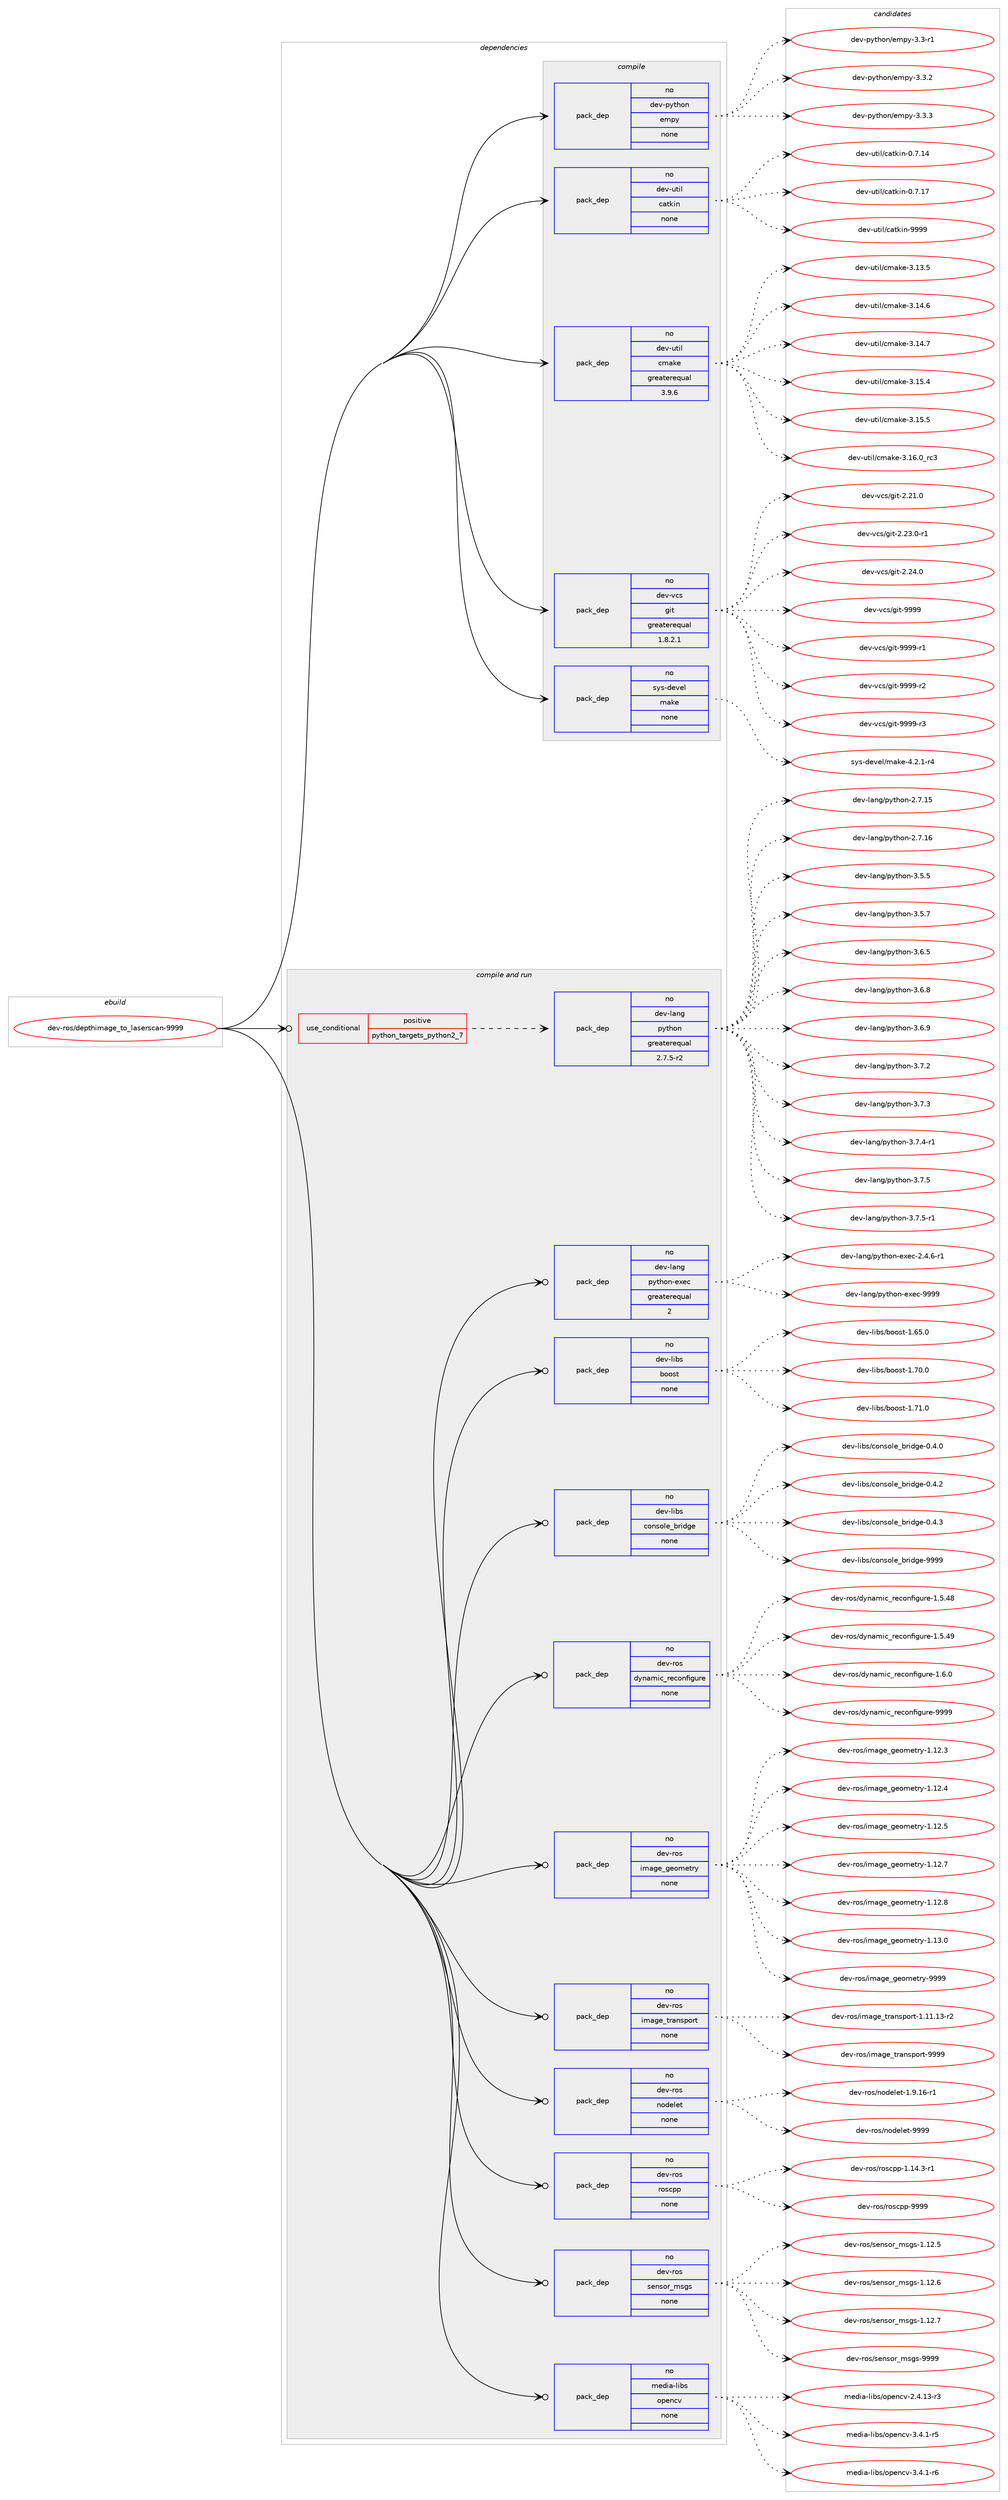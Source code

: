 digraph prolog {

# *************
# Graph options
# *************

newrank=true;
concentrate=true;
compound=true;
graph [rankdir=LR,fontname=Helvetica,fontsize=10,ranksep=1.5];#, ranksep=2.5, nodesep=0.2];
edge  [arrowhead=vee];
node  [fontname=Helvetica,fontsize=10];

# **********
# The ebuild
# **********

subgraph cluster_leftcol {
color=gray;
rank=same;
label=<<i>ebuild</i>>;
id [label="dev-ros/depthimage_to_laserscan-9999", color=red, width=4, href="../dev-ros/depthimage_to_laserscan-9999.svg"];
}

# ****************
# The dependencies
# ****************

subgraph cluster_midcol {
color=gray;
label=<<i>dependencies</i>>;
subgraph cluster_compile {
fillcolor="#eeeeee";
style=filled;
label=<<i>compile</i>>;
subgraph pack485866 {
dependency650807 [label=<<TABLE BORDER="0" CELLBORDER="1" CELLSPACING="0" CELLPADDING="4" WIDTH="220"><TR><TD ROWSPAN="6" CELLPADDING="30">pack_dep</TD></TR><TR><TD WIDTH="110">no</TD></TR><TR><TD>dev-python</TD></TR><TR><TD>empy</TD></TR><TR><TD>none</TD></TR><TR><TD></TD></TR></TABLE>>, shape=none, color=blue];
}
id:e -> dependency650807:w [weight=20,style="solid",arrowhead="vee"];
subgraph pack485867 {
dependency650808 [label=<<TABLE BORDER="0" CELLBORDER="1" CELLSPACING="0" CELLPADDING="4" WIDTH="220"><TR><TD ROWSPAN="6" CELLPADDING="30">pack_dep</TD></TR><TR><TD WIDTH="110">no</TD></TR><TR><TD>dev-util</TD></TR><TR><TD>catkin</TD></TR><TR><TD>none</TD></TR><TR><TD></TD></TR></TABLE>>, shape=none, color=blue];
}
id:e -> dependency650808:w [weight=20,style="solid",arrowhead="vee"];
subgraph pack485868 {
dependency650809 [label=<<TABLE BORDER="0" CELLBORDER="1" CELLSPACING="0" CELLPADDING="4" WIDTH="220"><TR><TD ROWSPAN="6" CELLPADDING="30">pack_dep</TD></TR><TR><TD WIDTH="110">no</TD></TR><TR><TD>dev-util</TD></TR><TR><TD>cmake</TD></TR><TR><TD>greaterequal</TD></TR><TR><TD>3.9.6</TD></TR></TABLE>>, shape=none, color=blue];
}
id:e -> dependency650809:w [weight=20,style="solid",arrowhead="vee"];
subgraph pack485869 {
dependency650810 [label=<<TABLE BORDER="0" CELLBORDER="1" CELLSPACING="0" CELLPADDING="4" WIDTH="220"><TR><TD ROWSPAN="6" CELLPADDING="30">pack_dep</TD></TR><TR><TD WIDTH="110">no</TD></TR><TR><TD>dev-vcs</TD></TR><TR><TD>git</TD></TR><TR><TD>greaterequal</TD></TR><TR><TD>1.8.2.1</TD></TR></TABLE>>, shape=none, color=blue];
}
id:e -> dependency650810:w [weight=20,style="solid",arrowhead="vee"];
subgraph pack485870 {
dependency650811 [label=<<TABLE BORDER="0" CELLBORDER="1" CELLSPACING="0" CELLPADDING="4" WIDTH="220"><TR><TD ROWSPAN="6" CELLPADDING="30">pack_dep</TD></TR><TR><TD WIDTH="110">no</TD></TR><TR><TD>sys-devel</TD></TR><TR><TD>make</TD></TR><TR><TD>none</TD></TR><TR><TD></TD></TR></TABLE>>, shape=none, color=blue];
}
id:e -> dependency650811:w [weight=20,style="solid",arrowhead="vee"];
}
subgraph cluster_compileandrun {
fillcolor="#eeeeee";
style=filled;
label=<<i>compile and run</i>>;
subgraph cond153035 {
dependency650812 [label=<<TABLE BORDER="0" CELLBORDER="1" CELLSPACING="0" CELLPADDING="4"><TR><TD ROWSPAN="3" CELLPADDING="10">use_conditional</TD></TR><TR><TD>positive</TD></TR><TR><TD>python_targets_python2_7</TD></TR></TABLE>>, shape=none, color=red];
subgraph pack485871 {
dependency650813 [label=<<TABLE BORDER="0" CELLBORDER="1" CELLSPACING="0" CELLPADDING="4" WIDTH="220"><TR><TD ROWSPAN="6" CELLPADDING="30">pack_dep</TD></TR><TR><TD WIDTH="110">no</TD></TR><TR><TD>dev-lang</TD></TR><TR><TD>python</TD></TR><TR><TD>greaterequal</TD></TR><TR><TD>2.7.5-r2</TD></TR></TABLE>>, shape=none, color=blue];
}
dependency650812:e -> dependency650813:w [weight=20,style="dashed",arrowhead="vee"];
}
id:e -> dependency650812:w [weight=20,style="solid",arrowhead="odotvee"];
subgraph pack485872 {
dependency650814 [label=<<TABLE BORDER="0" CELLBORDER="1" CELLSPACING="0" CELLPADDING="4" WIDTH="220"><TR><TD ROWSPAN="6" CELLPADDING="30">pack_dep</TD></TR><TR><TD WIDTH="110">no</TD></TR><TR><TD>dev-lang</TD></TR><TR><TD>python-exec</TD></TR><TR><TD>greaterequal</TD></TR><TR><TD>2</TD></TR></TABLE>>, shape=none, color=blue];
}
id:e -> dependency650814:w [weight=20,style="solid",arrowhead="odotvee"];
subgraph pack485873 {
dependency650815 [label=<<TABLE BORDER="0" CELLBORDER="1" CELLSPACING="0" CELLPADDING="4" WIDTH="220"><TR><TD ROWSPAN="6" CELLPADDING="30">pack_dep</TD></TR><TR><TD WIDTH="110">no</TD></TR><TR><TD>dev-libs</TD></TR><TR><TD>boost</TD></TR><TR><TD>none</TD></TR><TR><TD></TD></TR></TABLE>>, shape=none, color=blue];
}
id:e -> dependency650815:w [weight=20,style="solid",arrowhead="odotvee"];
subgraph pack485874 {
dependency650816 [label=<<TABLE BORDER="0" CELLBORDER="1" CELLSPACING="0" CELLPADDING="4" WIDTH="220"><TR><TD ROWSPAN="6" CELLPADDING="30">pack_dep</TD></TR><TR><TD WIDTH="110">no</TD></TR><TR><TD>dev-libs</TD></TR><TR><TD>console_bridge</TD></TR><TR><TD>none</TD></TR><TR><TD></TD></TR></TABLE>>, shape=none, color=blue];
}
id:e -> dependency650816:w [weight=20,style="solid",arrowhead="odotvee"];
subgraph pack485875 {
dependency650817 [label=<<TABLE BORDER="0" CELLBORDER="1" CELLSPACING="0" CELLPADDING="4" WIDTH="220"><TR><TD ROWSPAN="6" CELLPADDING="30">pack_dep</TD></TR><TR><TD WIDTH="110">no</TD></TR><TR><TD>dev-ros</TD></TR><TR><TD>dynamic_reconfigure</TD></TR><TR><TD>none</TD></TR><TR><TD></TD></TR></TABLE>>, shape=none, color=blue];
}
id:e -> dependency650817:w [weight=20,style="solid",arrowhead="odotvee"];
subgraph pack485876 {
dependency650818 [label=<<TABLE BORDER="0" CELLBORDER="1" CELLSPACING="0" CELLPADDING="4" WIDTH="220"><TR><TD ROWSPAN="6" CELLPADDING="30">pack_dep</TD></TR><TR><TD WIDTH="110">no</TD></TR><TR><TD>dev-ros</TD></TR><TR><TD>image_geometry</TD></TR><TR><TD>none</TD></TR><TR><TD></TD></TR></TABLE>>, shape=none, color=blue];
}
id:e -> dependency650818:w [weight=20,style="solid",arrowhead="odotvee"];
subgraph pack485877 {
dependency650819 [label=<<TABLE BORDER="0" CELLBORDER="1" CELLSPACING="0" CELLPADDING="4" WIDTH="220"><TR><TD ROWSPAN="6" CELLPADDING="30">pack_dep</TD></TR><TR><TD WIDTH="110">no</TD></TR><TR><TD>dev-ros</TD></TR><TR><TD>image_transport</TD></TR><TR><TD>none</TD></TR><TR><TD></TD></TR></TABLE>>, shape=none, color=blue];
}
id:e -> dependency650819:w [weight=20,style="solid",arrowhead="odotvee"];
subgraph pack485878 {
dependency650820 [label=<<TABLE BORDER="0" CELLBORDER="1" CELLSPACING="0" CELLPADDING="4" WIDTH="220"><TR><TD ROWSPAN="6" CELLPADDING="30">pack_dep</TD></TR><TR><TD WIDTH="110">no</TD></TR><TR><TD>dev-ros</TD></TR><TR><TD>nodelet</TD></TR><TR><TD>none</TD></TR><TR><TD></TD></TR></TABLE>>, shape=none, color=blue];
}
id:e -> dependency650820:w [weight=20,style="solid",arrowhead="odotvee"];
subgraph pack485879 {
dependency650821 [label=<<TABLE BORDER="0" CELLBORDER="1" CELLSPACING="0" CELLPADDING="4" WIDTH="220"><TR><TD ROWSPAN="6" CELLPADDING="30">pack_dep</TD></TR><TR><TD WIDTH="110">no</TD></TR><TR><TD>dev-ros</TD></TR><TR><TD>roscpp</TD></TR><TR><TD>none</TD></TR><TR><TD></TD></TR></TABLE>>, shape=none, color=blue];
}
id:e -> dependency650821:w [weight=20,style="solid",arrowhead="odotvee"];
subgraph pack485880 {
dependency650822 [label=<<TABLE BORDER="0" CELLBORDER="1" CELLSPACING="0" CELLPADDING="4" WIDTH="220"><TR><TD ROWSPAN="6" CELLPADDING="30">pack_dep</TD></TR><TR><TD WIDTH="110">no</TD></TR><TR><TD>dev-ros</TD></TR><TR><TD>sensor_msgs</TD></TR><TR><TD>none</TD></TR><TR><TD></TD></TR></TABLE>>, shape=none, color=blue];
}
id:e -> dependency650822:w [weight=20,style="solid",arrowhead="odotvee"];
subgraph pack485881 {
dependency650823 [label=<<TABLE BORDER="0" CELLBORDER="1" CELLSPACING="0" CELLPADDING="4" WIDTH="220"><TR><TD ROWSPAN="6" CELLPADDING="30">pack_dep</TD></TR><TR><TD WIDTH="110">no</TD></TR><TR><TD>media-libs</TD></TR><TR><TD>opencv</TD></TR><TR><TD>none</TD></TR><TR><TD></TD></TR></TABLE>>, shape=none, color=blue];
}
id:e -> dependency650823:w [weight=20,style="solid",arrowhead="odotvee"];
}
subgraph cluster_run {
fillcolor="#eeeeee";
style=filled;
label=<<i>run</i>>;
}
}

# **************
# The candidates
# **************

subgraph cluster_choices {
rank=same;
color=gray;
label=<<i>candidates</i>>;

subgraph choice485866 {
color=black;
nodesep=1;
choice1001011184511212111610411111047101109112121455146514511449 [label="dev-python/empy-3.3-r1", color=red, width=4,href="../dev-python/empy-3.3-r1.svg"];
choice1001011184511212111610411111047101109112121455146514650 [label="dev-python/empy-3.3.2", color=red, width=4,href="../dev-python/empy-3.3.2.svg"];
choice1001011184511212111610411111047101109112121455146514651 [label="dev-python/empy-3.3.3", color=red, width=4,href="../dev-python/empy-3.3.3.svg"];
dependency650807:e -> choice1001011184511212111610411111047101109112121455146514511449:w [style=dotted,weight="100"];
dependency650807:e -> choice1001011184511212111610411111047101109112121455146514650:w [style=dotted,weight="100"];
dependency650807:e -> choice1001011184511212111610411111047101109112121455146514651:w [style=dotted,weight="100"];
}
subgraph choice485867 {
color=black;
nodesep=1;
choice1001011184511711610510847999711610710511045484655464952 [label="dev-util/catkin-0.7.14", color=red, width=4,href="../dev-util/catkin-0.7.14.svg"];
choice1001011184511711610510847999711610710511045484655464955 [label="dev-util/catkin-0.7.17", color=red, width=4,href="../dev-util/catkin-0.7.17.svg"];
choice100101118451171161051084799971161071051104557575757 [label="dev-util/catkin-9999", color=red, width=4,href="../dev-util/catkin-9999.svg"];
dependency650808:e -> choice1001011184511711610510847999711610710511045484655464952:w [style=dotted,weight="100"];
dependency650808:e -> choice1001011184511711610510847999711610710511045484655464955:w [style=dotted,weight="100"];
dependency650808:e -> choice100101118451171161051084799971161071051104557575757:w [style=dotted,weight="100"];
}
subgraph choice485868 {
color=black;
nodesep=1;
choice1001011184511711610510847991099710710145514649514653 [label="dev-util/cmake-3.13.5", color=red, width=4,href="../dev-util/cmake-3.13.5.svg"];
choice1001011184511711610510847991099710710145514649524654 [label="dev-util/cmake-3.14.6", color=red, width=4,href="../dev-util/cmake-3.14.6.svg"];
choice1001011184511711610510847991099710710145514649524655 [label="dev-util/cmake-3.14.7", color=red, width=4,href="../dev-util/cmake-3.14.7.svg"];
choice1001011184511711610510847991099710710145514649534652 [label="dev-util/cmake-3.15.4", color=red, width=4,href="../dev-util/cmake-3.15.4.svg"];
choice1001011184511711610510847991099710710145514649534653 [label="dev-util/cmake-3.15.5", color=red, width=4,href="../dev-util/cmake-3.15.5.svg"];
choice1001011184511711610510847991099710710145514649544648951149951 [label="dev-util/cmake-3.16.0_rc3", color=red, width=4,href="../dev-util/cmake-3.16.0_rc3.svg"];
dependency650809:e -> choice1001011184511711610510847991099710710145514649514653:w [style=dotted,weight="100"];
dependency650809:e -> choice1001011184511711610510847991099710710145514649524654:w [style=dotted,weight="100"];
dependency650809:e -> choice1001011184511711610510847991099710710145514649524655:w [style=dotted,weight="100"];
dependency650809:e -> choice1001011184511711610510847991099710710145514649534652:w [style=dotted,weight="100"];
dependency650809:e -> choice1001011184511711610510847991099710710145514649534653:w [style=dotted,weight="100"];
dependency650809:e -> choice1001011184511711610510847991099710710145514649544648951149951:w [style=dotted,weight="100"];
}
subgraph choice485869 {
color=black;
nodesep=1;
choice10010111845118991154710310511645504650494648 [label="dev-vcs/git-2.21.0", color=red, width=4,href="../dev-vcs/git-2.21.0.svg"];
choice100101118451189911547103105116455046505146484511449 [label="dev-vcs/git-2.23.0-r1", color=red, width=4,href="../dev-vcs/git-2.23.0-r1.svg"];
choice10010111845118991154710310511645504650524648 [label="dev-vcs/git-2.24.0", color=red, width=4,href="../dev-vcs/git-2.24.0.svg"];
choice1001011184511899115471031051164557575757 [label="dev-vcs/git-9999", color=red, width=4,href="../dev-vcs/git-9999.svg"];
choice10010111845118991154710310511645575757574511449 [label="dev-vcs/git-9999-r1", color=red, width=4,href="../dev-vcs/git-9999-r1.svg"];
choice10010111845118991154710310511645575757574511450 [label="dev-vcs/git-9999-r2", color=red, width=4,href="../dev-vcs/git-9999-r2.svg"];
choice10010111845118991154710310511645575757574511451 [label="dev-vcs/git-9999-r3", color=red, width=4,href="../dev-vcs/git-9999-r3.svg"];
dependency650810:e -> choice10010111845118991154710310511645504650494648:w [style=dotted,weight="100"];
dependency650810:e -> choice100101118451189911547103105116455046505146484511449:w [style=dotted,weight="100"];
dependency650810:e -> choice10010111845118991154710310511645504650524648:w [style=dotted,weight="100"];
dependency650810:e -> choice1001011184511899115471031051164557575757:w [style=dotted,weight="100"];
dependency650810:e -> choice10010111845118991154710310511645575757574511449:w [style=dotted,weight="100"];
dependency650810:e -> choice10010111845118991154710310511645575757574511450:w [style=dotted,weight="100"];
dependency650810:e -> choice10010111845118991154710310511645575757574511451:w [style=dotted,weight="100"];
}
subgraph choice485870 {
color=black;
nodesep=1;
choice1151211154510010111810110847109971071014552465046494511452 [label="sys-devel/make-4.2.1-r4", color=red, width=4,href="../sys-devel/make-4.2.1-r4.svg"];
dependency650811:e -> choice1151211154510010111810110847109971071014552465046494511452:w [style=dotted,weight="100"];
}
subgraph choice485871 {
color=black;
nodesep=1;
choice10010111845108971101034711212111610411111045504655464953 [label="dev-lang/python-2.7.15", color=red, width=4,href="../dev-lang/python-2.7.15.svg"];
choice10010111845108971101034711212111610411111045504655464954 [label="dev-lang/python-2.7.16", color=red, width=4,href="../dev-lang/python-2.7.16.svg"];
choice100101118451089711010347112121116104111110455146534653 [label="dev-lang/python-3.5.5", color=red, width=4,href="../dev-lang/python-3.5.5.svg"];
choice100101118451089711010347112121116104111110455146534655 [label="dev-lang/python-3.5.7", color=red, width=4,href="../dev-lang/python-3.5.7.svg"];
choice100101118451089711010347112121116104111110455146544653 [label="dev-lang/python-3.6.5", color=red, width=4,href="../dev-lang/python-3.6.5.svg"];
choice100101118451089711010347112121116104111110455146544656 [label="dev-lang/python-3.6.8", color=red, width=4,href="../dev-lang/python-3.6.8.svg"];
choice100101118451089711010347112121116104111110455146544657 [label="dev-lang/python-3.6.9", color=red, width=4,href="../dev-lang/python-3.6.9.svg"];
choice100101118451089711010347112121116104111110455146554650 [label="dev-lang/python-3.7.2", color=red, width=4,href="../dev-lang/python-3.7.2.svg"];
choice100101118451089711010347112121116104111110455146554651 [label="dev-lang/python-3.7.3", color=red, width=4,href="../dev-lang/python-3.7.3.svg"];
choice1001011184510897110103471121211161041111104551465546524511449 [label="dev-lang/python-3.7.4-r1", color=red, width=4,href="../dev-lang/python-3.7.4-r1.svg"];
choice100101118451089711010347112121116104111110455146554653 [label="dev-lang/python-3.7.5", color=red, width=4,href="../dev-lang/python-3.7.5.svg"];
choice1001011184510897110103471121211161041111104551465546534511449 [label="dev-lang/python-3.7.5-r1", color=red, width=4,href="../dev-lang/python-3.7.5-r1.svg"];
dependency650813:e -> choice10010111845108971101034711212111610411111045504655464953:w [style=dotted,weight="100"];
dependency650813:e -> choice10010111845108971101034711212111610411111045504655464954:w [style=dotted,weight="100"];
dependency650813:e -> choice100101118451089711010347112121116104111110455146534653:w [style=dotted,weight="100"];
dependency650813:e -> choice100101118451089711010347112121116104111110455146534655:w [style=dotted,weight="100"];
dependency650813:e -> choice100101118451089711010347112121116104111110455146544653:w [style=dotted,weight="100"];
dependency650813:e -> choice100101118451089711010347112121116104111110455146544656:w [style=dotted,weight="100"];
dependency650813:e -> choice100101118451089711010347112121116104111110455146544657:w [style=dotted,weight="100"];
dependency650813:e -> choice100101118451089711010347112121116104111110455146554650:w [style=dotted,weight="100"];
dependency650813:e -> choice100101118451089711010347112121116104111110455146554651:w [style=dotted,weight="100"];
dependency650813:e -> choice1001011184510897110103471121211161041111104551465546524511449:w [style=dotted,weight="100"];
dependency650813:e -> choice100101118451089711010347112121116104111110455146554653:w [style=dotted,weight="100"];
dependency650813:e -> choice1001011184510897110103471121211161041111104551465546534511449:w [style=dotted,weight="100"];
}
subgraph choice485872 {
color=black;
nodesep=1;
choice10010111845108971101034711212111610411111045101120101994550465246544511449 [label="dev-lang/python-exec-2.4.6-r1", color=red, width=4,href="../dev-lang/python-exec-2.4.6-r1.svg"];
choice10010111845108971101034711212111610411111045101120101994557575757 [label="dev-lang/python-exec-9999", color=red, width=4,href="../dev-lang/python-exec-9999.svg"];
dependency650814:e -> choice10010111845108971101034711212111610411111045101120101994550465246544511449:w [style=dotted,weight="100"];
dependency650814:e -> choice10010111845108971101034711212111610411111045101120101994557575757:w [style=dotted,weight="100"];
}
subgraph choice485873 {
color=black;
nodesep=1;
choice1001011184510810598115479811111111511645494654534648 [label="dev-libs/boost-1.65.0", color=red, width=4,href="../dev-libs/boost-1.65.0.svg"];
choice1001011184510810598115479811111111511645494655484648 [label="dev-libs/boost-1.70.0", color=red, width=4,href="../dev-libs/boost-1.70.0.svg"];
choice1001011184510810598115479811111111511645494655494648 [label="dev-libs/boost-1.71.0", color=red, width=4,href="../dev-libs/boost-1.71.0.svg"];
dependency650815:e -> choice1001011184510810598115479811111111511645494654534648:w [style=dotted,weight="100"];
dependency650815:e -> choice1001011184510810598115479811111111511645494655484648:w [style=dotted,weight="100"];
dependency650815:e -> choice1001011184510810598115479811111111511645494655494648:w [style=dotted,weight="100"];
}
subgraph choice485874 {
color=black;
nodesep=1;
choice100101118451081059811547991111101151111081019598114105100103101454846524648 [label="dev-libs/console_bridge-0.4.0", color=red, width=4,href="../dev-libs/console_bridge-0.4.0.svg"];
choice100101118451081059811547991111101151111081019598114105100103101454846524650 [label="dev-libs/console_bridge-0.4.2", color=red, width=4,href="../dev-libs/console_bridge-0.4.2.svg"];
choice100101118451081059811547991111101151111081019598114105100103101454846524651 [label="dev-libs/console_bridge-0.4.3", color=red, width=4,href="../dev-libs/console_bridge-0.4.3.svg"];
choice1001011184510810598115479911111011511110810195981141051001031014557575757 [label="dev-libs/console_bridge-9999", color=red, width=4,href="../dev-libs/console_bridge-9999.svg"];
dependency650816:e -> choice100101118451081059811547991111101151111081019598114105100103101454846524648:w [style=dotted,weight="100"];
dependency650816:e -> choice100101118451081059811547991111101151111081019598114105100103101454846524650:w [style=dotted,weight="100"];
dependency650816:e -> choice100101118451081059811547991111101151111081019598114105100103101454846524651:w [style=dotted,weight="100"];
dependency650816:e -> choice1001011184510810598115479911111011511110810195981141051001031014557575757:w [style=dotted,weight="100"];
}
subgraph choice485875 {
color=black;
nodesep=1;
choice10010111845114111115471001211109710910599951141019911111010210510311711410145494653465256 [label="dev-ros/dynamic_reconfigure-1.5.48", color=red, width=4,href="../dev-ros/dynamic_reconfigure-1.5.48.svg"];
choice10010111845114111115471001211109710910599951141019911111010210510311711410145494653465257 [label="dev-ros/dynamic_reconfigure-1.5.49", color=red, width=4,href="../dev-ros/dynamic_reconfigure-1.5.49.svg"];
choice100101118451141111154710012111097109105999511410199111110102105103117114101454946544648 [label="dev-ros/dynamic_reconfigure-1.6.0", color=red, width=4,href="../dev-ros/dynamic_reconfigure-1.6.0.svg"];
choice1001011184511411111547100121110971091059995114101991111101021051031171141014557575757 [label="dev-ros/dynamic_reconfigure-9999", color=red, width=4,href="../dev-ros/dynamic_reconfigure-9999.svg"];
dependency650817:e -> choice10010111845114111115471001211109710910599951141019911111010210510311711410145494653465256:w [style=dotted,weight="100"];
dependency650817:e -> choice10010111845114111115471001211109710910599951141019911111010210510311711410145494653465257:w [style=dotted,weight="100"];
dependency650817:e -> choice100101118451141111154710012111097109105999511410199111110102105103117114101454946544648:w [style=dotted,weight="100"];
dependency650817:e -> choice1001011184511411111547100121110971091059995114101991111101021051031171141014557575757:w [style=dotted,weight="100"];
}
subgraph choice485876 {
color=black;
nodesep=1;
choice1001011184511411111547105109971031019510310111110910111611412145494649504651 [label="dev-ros/image_geometry-1.12.3", color=red, width=4,href="../dev-ros/image_geometry-1.12.3.svg"];
choice1001011184511411111547105109971031019510310111110910111611412145494649504652 [label="dev-ros/image_geometry-1.12.4", color=red, width=4,href="../dev-ros/image_geometry-1.12.4.svg"];
choice1001011184511411111547105109971031019510310111110910111611412145494649504653 [label="dev-ros/image_geometry-1.12.5", color=red, width=4,href="../dev-ros/image_geometry-1.12.5.svg"];
choice1001011184511411111547105109971031019510310111110910111611412145494649504655 [label="dev-ros/image_geometry-1.12.7", color=red, width=4,href="../dev-ros/image_geometry-1.12.7.svg"];
choice1001011184511411111547105109971031019510310111110910111611412145494649504656 [label="dev-ros/image_geometry-1.12.8", color=red, width=4,href="../dev-ros/image_geometry-1.12.8.svg"];
choice1001011184511411111547105109971031019510310111110910111611412145494649514648 [label="dev-ros/image_geometry-1.13.0", color=red, width=4,href="../dev-ros/image_geometry-1.13.0.svg"];
choice100101118451141111154710510997103101951031011111091011161141214557575757 [label="dev-ros/image_geometry-9999", color=red, width=4,href="../dev-ros/image_geometry-9999.svg"];
dependency650818:e -> choice1001011184511411111547105109971031019510310111110910111611412145494649504651:w [style=dotted,weight="100"];
dependency650818:e -> choice1001011184511411111547105109971031019510310111110910111611412145494649504652:w [style=dotted,weight="100"];
dependency650818:e -> choice1001011184511411111547105109971031019510310111110910111611412145494649504653:w [style=dotted,weight="100"];
dependency650818:e -> choice1001011184511411111547105109971031019510310111110910111611412145494649504655:w [style=dotted,weight="100"];
dependency650818:e -> choice1001011184511411111547105109971031019510310111110910111611412145494649504656:w [style=dotted,weight="100"];
dependency650818:e -> choice1001011184511411111547105109971031019510310111110910111611412145494649514648:w [style=dotted,weight="100"];
dependency650818:e -> choice100101118451141111154710510997103101951031011111091011161141214557575757:w [style=dotted,weight="100"];
}
subgraph choice485877 {
color=black;
nodesep=1;
choice100101118451141111154710510997103101951161149711011511211111411645494649494649514511450 [label="dev-ros/image_transport-1.11.13-r2", color=red, width=4,href="../dev-ros/image_transport-1.11.13-r2.svg"];
choice10010111845114111115471051099710310195116114971101151121111141164557575757 [label="dev-ros/image_transport-9999", color=red, width=4,href="../dev-ros/image_transport-9999.svg"];
dependency650819:e -> choice100101118451141111154710510997103101951161149711011511211111411645494649494649514511450:w [style=dotted,weight="100"];
dependency650819:e -> choice10010111845114111115471051099710310195116114971101151121111141164557575757:w [style=dotted,weight="100"];
}
subgraph choice485878 {
color=black;
nodesep=1;
choice1001011184511411111547110111100101108101116454946574649544511449 [label="dev-ros/nodelet-1.9.16-r1", color=red, width=4,href="../dev-ros/nodelet-1.9.16-r1.svg"];
choice10010111845114111115471101111001011081011164557575757 [label="dev-ros/nodelet-9999", color=red, width=4,href="../dev-ros/nodelet-9999.svg"];
dependency650820:e -> choice1001011184511411111547110111100101108101116454946574649544511449:w [style=dotted,weight="100"];
dependency650820:e -> choice10010111845114111115471101111001011081011164557575757:w [style=dotted,weight="100"];
}
subgraph choice485879 {
color=black;
nodesep=1;
choice100101118451141111154711411111599112112454946495246514511449 [label="dev-ros/roscpp-1.14.3-r1", color=red, width=4,href="../dev-ros/roscpp-1.14.3-r1.svg"];
choice1001011184511411111547114111115991121124557575757 [label="dev-ros/roscpp-9999", color=red, width=4,href="../dev-ros/roscpp-9999.svg"];
dependency650821:e -> choice100101118451141111154711411111599112112454946495246514511449:w [style=dotted,weight="100"];
dependency650821:e -> choice1001011184511411111547114111115991121124557575757:w [style=dotted,weight="100"];
}
subgraph choice485880 {
color=black;
nodesep=1;
choice10010111845114111115471151011101151111149510911510311545494649504653 [label="dev-ros/sensor_msgs-1.12.5", color=red, width=4,href="../dev-ros/sensor_msgs-1.12.5.svg"];
choice10010111845114111115471151011101151111149510911510311545494649504654 [label="dev-ros/sensor_msgs-1.12.6", color=red, width=4,href="../dev-ros/sensor_msgs-1.12.6.svg"];
choice10010111845114111115471151011101151111149510911510311545494649504655 [label="dev-ros/sensor_msgs-1.12.7", color=red, width=4,href="../dev-ros/sensor_msgs-1.12.7.svg"];
choice1001011184511411111547115101110115111114951091151031154557575757 [label="dev-ros/sensor_msgs-9999", color=red, width=4,href="../dev-ros/sensor_msgs-9999.svg"];
dependency650822:e -> choice10010111845114111115471151011101151111149510911510311545494649504653:w [style=dotted,weight="100"];
dependency650822:e -> choice10010111845114111115471151011101151111149510911510311545494649504654:w [style=dotted,weight="100"];
dependency650822:e -> choice10010111845114111115471151011101151111149510911510311545494649504655:w [style=dotted,weight="100"];
dependency650822:e -> choice1001011184511411111547115101110115111114951091151031154557575757:w [style=dotted,weight="100"];
}
subgraph choice485881 {
color=black;
nodesep=1;
choice1091011001059745108105981154711111210111099118455046524649514511451 [label="media-libs/opencv-2.4.13-r3", color=red, width=4,href="../media-libs/opencv-2.4.13-r3.svg"];
choice10910110010597451081059811547111112101110991184551465246494511453 [label="media-libs/opencv-3.4.1-r5", color=red, width=4,href="../media-libs/opencv-3.4.1-r5.svg"];
choice10910110010597451081059811547111112101110991184551465246494511454 [label="media-libs/opencv-3.4.1-r6", color=red, width=4,href="../media-libs/opencv-3.4.1-r6.svg"];
dependency650823:e -> choice1091011001059745108105981154711111210111099118455046524649514511451:w [style=dotted,weight="100"];
dependency650823:e -> choice10910110010597451081059811547111112101110991184551465246494511453:w [style=dotted,weight="100"];
dependency650823:e -> choice10910110010597451081059811547111112101110991184551465246494511454:w [style=dotted,weight="100"];
}
}

}
